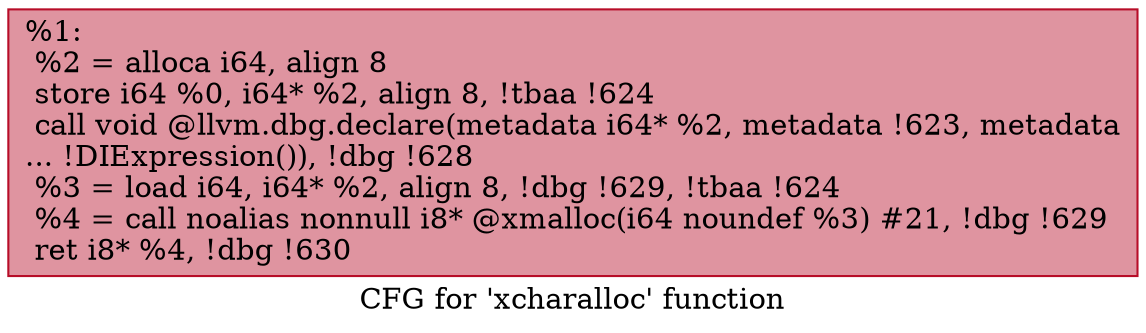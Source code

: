 digraph "CFG for 'xcharalloc' function" {
	label="CFG for 'xcharalloc' function";

	Node0x7a79f0 [shape=record,color="#b70d28ff", style=filled, fillcolor="#b70d2870",label="{%1:\l  %2 = alloca i64, align 8\l  store i64 %0, i64* %2, align 8, !tbaa !624\l  call void @llvm.dbg.declare(metadata i64* %2, metadata !623, metadata\l... !DIExpression()), !dbg !628\l  %3 = load i64, i64* %2, align 8, !dbg !629, !tbaa !624\l  %4 = call noalias nonnull i8* @xmalloc(i64 noundef %3) #21, !dbg !629\l  ret i8* %4, !dbg !630\l}"];
}
